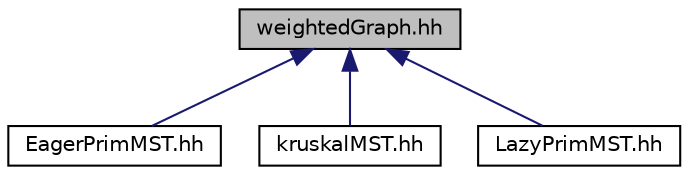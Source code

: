 digraph "weightedGraph.hh"
{
  edge [fontname="Helvetica",fontsize="10",labelfontname="Helvetica",labelfontsize="10"];
  node [fontname="Helvetica",fontsize="10",shape=record];
  Node1 [label="weightedGraph.hh",height=0.2,width=0.4,color="black", fillcolor="grey75", style="filled" fontcolor="black"];
  Node1 -> Node2 [dir="back",color="midnightblue",fontsize="10",style="solid",fontname="Helvetica"];
  Node2 [label="EagerPrimMST.hh",height=0.2,width=0.4,color="black", fillcolor="white", style="filled",URL="$EagerPrimMST_8hh.html"];
  Node1 -> Node3 [dir="back",color="midnightblue",fontsize="10",style="solid",fontname="Helvetica"];
  Node3 [label="kruskalMST.hh",height=0.2,width=0.4,color="black", fillcolor="white", style="filled",URL="$kruskalMST_8hh.html"];
  Node1 -> Node4 [dir="back",color="midnightblue",fontsize="10",style="solid",fontname="Helvetica"];
  Node4 [label="LazyPrimMST.hh",height=0.2,width=0.4,color="black", fillcolor="white", style="filled",URL="$LazyPrimMST_8hh.html"];
}
